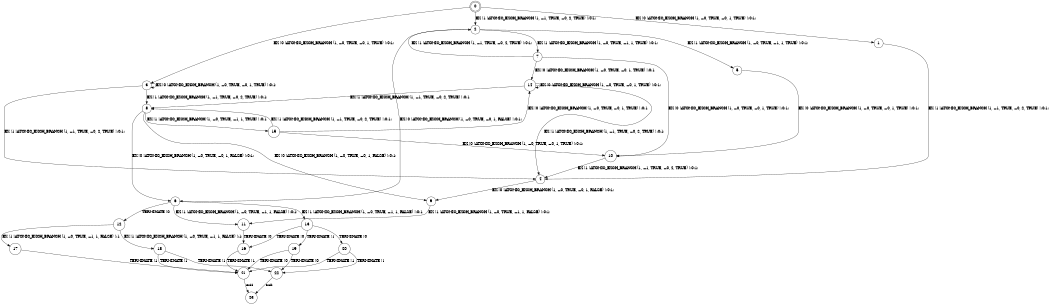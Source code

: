 digraph BCG {
size = "7, 10.5";
center = TRUE;
node [shape = circle];
0 [peripheries = 2];
0 -> 1 [label = "EX !0 !ATOMIC_EXCH_BRANCH (1, +0, TRUE, +0, 1, TRUE) !:0:1:"];
0 -> 2 [label = "EX !1 !ATOMIC_EXCH_BRANCH (1, +1, TRUE, +0, 2, TRUE) !:0:1:"];
0 -> 3 [label = "EX !0 !ATOMIC_EXCH_BRANCH (1, +0, TRUE, +0, 1, TRUE) !:0:1:"];
1 -> 4 [label = "EX !1 !ATOMIC_EXCH_BRANCH (1, +1, TRUE, +0, 2, TRUE) !:0:1:"];
2 -> 5 [label = "EX !1 !ATOMIC_EXCH_BRANCH (1, +0, TRUE, +1, 1, TRUE) !:0:1:"];
2 -> 6 [label = "EX !0 !ATOMIC_EXCH_BRANCH (1, +0, TRUE, +0, 1, FALSE) !:0:1:"];
2 -> 7 [label = "EX !1 !ATOMIC_EXCH_BRANCH (1, +0, TRUE, +1, 1, TRUE) !:0:1:"];
3 -> 4 [label = "EX !1 !ATOMIC_EXCH_BRANCH (1, +1, TRUE, +0, 2, TRUE) !:0:1:"];
3 -> 8 [label = "EX !1 !ATOMIC_EXCH_BRANCH (1, +1, TRUE, +0, 2, TRUE) !:0:1:"];
3 -> 3 [label = "EX !0 !ATOMIC_EXCH_BRANCH (1, +0, TRUE, +0, 1, TRUE) !:0:1:"];
4 -> 9 [label = "EX !0 !ATOMIC_EXCH_BRANCH (1, +0, TRUE, +0, 1, FALSE) !:0:1:"];
5 -> 10 [label = "EX !0 !ATOMIC_EXCH_BRANCH (1, +0, TRUE, +0, 1, TRUE) !:0:1:"];
6 -> 11 [label = "EX !1 !ATOMIC_EXCH_BRANCH (1, +0, TRUE, +1, 1, FALSE) !:0:1:"];
6 -> 12 [label = "TERMINATE !0"];
6 -> 13 [label = "EX !1 !ATOMIC_EXCH_BRANCH (1, +0, TRUE, +1, 1, FALSE) !:0:1:"];
7 -> 10 [label = "EX !0 !ATOMIC_EXCH_BRANCH (1, +0, TRUE, +0, 1, TRUE) !:0:1:"];
7 -> 14 [label = "EX !0 !ATOMIC_EXCH_BRANCH (1, +0, TRUE, +0, 1, TRUE) !:0:1:"];
7 -> 2 [label = "EX !1 !ATOMIC_EXCH_BRANCH (1, +1, TRUE, +0, 2, TRUE) !:0:1:"];
8 -> 9 [label = "EX !0 !ATOMIC_EXCH_BRANCH (1, +0, TRUE, +0, 1, FALSE) !:0:1:"];
8 -> 15 [label = "EX !1 !ATOMIC_EXCH_BRANCH (1, +0, TRUE, +1, 1, TRUE) !:0:1:"];
8 -> 6 [label = "EX !0 !ATOMIC_EXCH_BRANCH (1, +0, TRUE, +0, 1, FALSE) !:0:1:"];
9 -> 11 [label = "EX !1 !ATOMIC_EXCH_BRANCH (1, +0, TRUE, +1, 1, FALSE) !:0:1:"];
10 -> 4 [label = "EX !1 !ATOMIC_EXCH_BRANCH (1, +1, TRUE, +0, 2, TRUE) !:0:1:"];
11 -> 16 [label = "TERMINATE !0"];
12 -> 17 [label = "EX !1 !ATOMIC_EXCH_BRANCH (1, +0, TRUE, +1, 1, FALSE) !:1:"];
12 -> 18 [label = "EX !1 !ATOMIC_EXCH_BRANCH (1, +0, TRUE, +1, 1, FALSE) !:1:"];
13 -> 16 [label = "TERMINATE !0"];
13 -> 19 [label = "TERMINATE !1"];
13 -> 20 [label = "TERMINATE !0"];
14 -> 4 [label = "EX !1 !ATOMIC_EXCH_BRANCH (1, +1, TRUE, +0, 2, TRUE) !:0:1:"];
14 -> 8 [label = "EX !1 !ATOMIC_EXCH_BRANCH (1, +1, TRUE, +0, 2, TRUE) !:0:1:"];
14 -> 14 [label = "EX !0 !ATOMIC_EXCH_BRANCH (1, +0, TRUE, +0, 1, TRUE) !:0:1:"];
15 -> 10 [label = "EX !0 !ATOMIC_EXCH_BRANCH (1, +0, TRUE, +0, 1, TRUE) !:0:1:"];
15 -> 8 [label = "EX !1 !ATOMIC_EXCH_BRANCH (1, +1, TRUE, +0, 2, TRUE) !:0:1:"];
15 -> 14 [label = "EX !0 !ATOMIC_EXCH_BRANCH (1, +0, TRUE, +0, 1, TRUE) !:0:1:"];
16 -> 21 [label = "TERMINATE !1"];
17 -> 21 [label = "TERMINATE !1"];
18 -> 21 [label = "TERMINATE !1"];
18 -> 22 [label = "TERMINATE !1"];
19 -> 21 [label = "TERMINATE !0"];
19 -> 22 [label = "TERMINATE !0"];
20 -> 21 [label = "TERMINATE !1"];
20 -> 22 [label = "TERMINATE !1"];
21 -> 23 [label = "exit"];
22 -> 23 [label = "exit"];
}
